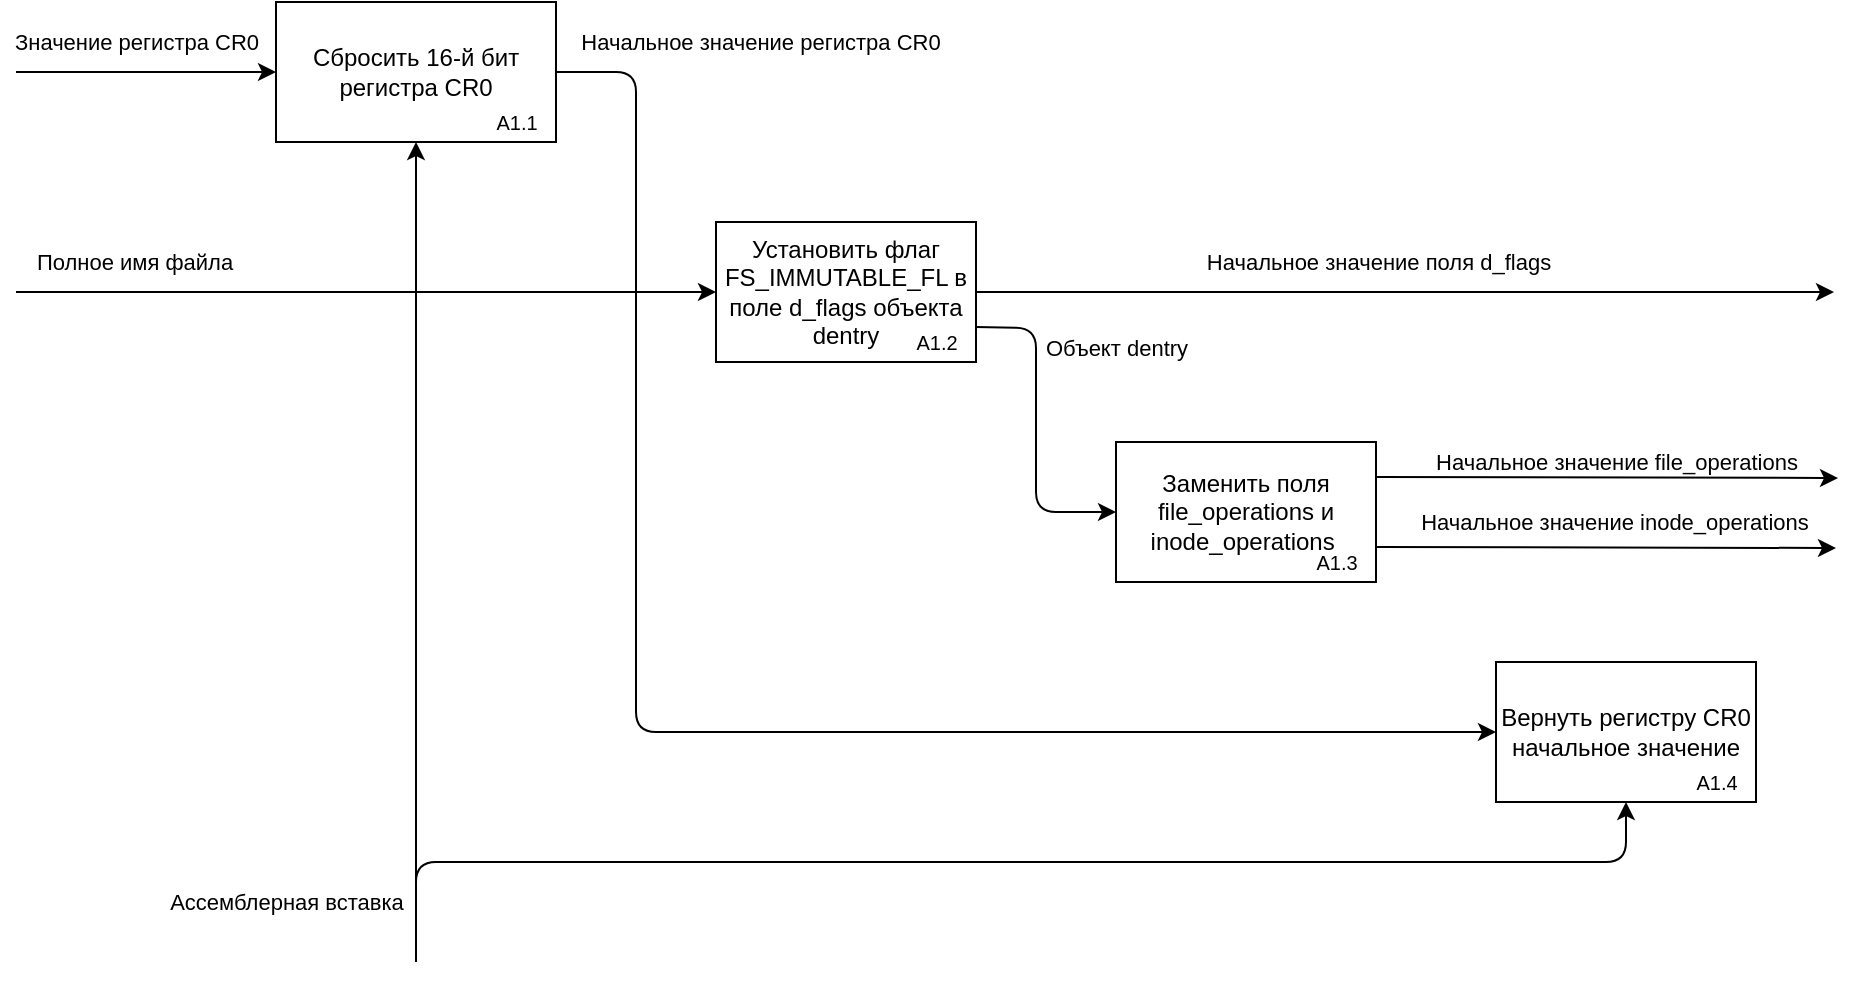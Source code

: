 <mxfile>
    <diagram id="a6qHx4BYNwDNbsYVMK_5" name="Page-1">
        <mxGraphModel dx="941" dy="522" grid="0" gridSize="10" guides="1" tooltips="1" connect="1" arrows="1" fold="1" page="1" pageScale="1" pageWidth="1654" pageHeight="2336" math="0" shadow="0">
            <root>
                <mxCell id="0"/>
                <mxCell id="1" parent="0"/>
                <mxCell id="5" value="Начальное значение регистра CR0" style="edgeStyle=none;html=1;exitX=1;exitY=0.5;exitDx=0;exitDy=0;entryX=0;entryY=0.5;entryDx=0;entryDy=0;" parent="1" source="2" target="7" edge="1">
                    <mxGeometry x="-0.924" y="72" relative="1" as="geometry">
                        <mxPoint x="620" y="70" as="targetPoint"/>
                        <Array as="points">
                            <mxPoint x="340" y="75"/>
                            <mxPoint x="340" y="405"/>
                        </Array>
                        <mxPoint x="71" y="57" as="offset"/>
                    </mxGeometry>
                </mxCell>
                <mxCell id="2" value="Сбросить 16-й бит регистра CR0" style="whiteSpace=wrap;html=1;" parent="1" vertex="1">
                    <mxGeometry x="160" y="40" width="140" height="70" as="geometry"/>
                </mxCell>
                <mxCell id="3" style="edgeStyle=none;html=1;entryX=0;entryY=0.5;entryDx=0;entryDy=0;" parent="1" target="2" edge="1">
                    <mxGeometry relative="1" as="geometry">
                        <mxPoint x="30" y="75" as="sourcePoint"/>
                        <mxPoint x="180" y="74.5" as="targetPoint"/>
                    </mxGeometry>
                </mxCell>
                <mxCell id="4" value="Значение регистра CR0" style="edgeLabel;html=1;align=center;verticalAlign=middle;resizable=0;points=[];" parent="3" vertex="1" connectable="0">
                    <mxGeometry x="-0.183" y="3" relative="1" as="geometry">
                        <mxPoint x="7" y="-12" as="offset"/>
                    </mxGeometry>
                </mxCell>
                <mxCell id="7" value="Вернуть регистру CR0 начальное значение" style="whiteSpace=wrap;html=1;" parent="1" vertex="1">
                    <mxGeometry x="770" y="370" width="130" height="70" as="geometry"/>
                </mxCell>
                <mxCell id="14" value="Объект dentry" style="edgeStyle=none;html=1;exitX=1;exitY=0.75;exitDx=0;exitDy=0;entryX=0;entryY=0.5;entryDx=0;entryDy=0;" parent="1" source="10" target="13" edge="1">
                    <mxGeometry x="-0.5" y="40" relative="1" as="geometry">
                        <Array as="points">
                            <mxPoint x="540" y="203"/>
                            <mxPoint x="540" y="295"/>
                        </Array>
                        <mxPoint as="offset"/>
                    </mxGeometry>
                </mxCell>
                <mxCell id="15" value="Начальное значение поля d_flags" style="edgeStyle=none;html=1;exitX=1;exitY=0.5;exitDx=0;exitDy=0;" parent="1" source="10" edge="1">
                    <mxGeometry x="-0.062" y="15" relative="1" as="geometry">
                        <mxPoint x="939" y="185" as="targetPoint"/>
                        <mxPoint x="510" y="185" as="sourcePoint"/>
                        <mxPoint as="offset"/>
                    </mxGeometry>
                </mxCell>
                <mxCell id="10" value="Установить флаг FS_IMMUTABLE_FL в поле d_flags объекта dentry" style="whiteSpace=wrap;html=1;" parent="1" vertex="1">
                    <mxGeometry x="380" y="150" width="130" height="70" as="geometry"/>
                </mxCell>
                <mxCell id="11" style="edgeStyle=none;html=1;entryX=0;entryY=0.5;entryDx=0;entryDy=0;" parent="1" target="10" edge="1">
                    <mxGeometry relative="1" as="geometry">
                        <mxPoint x="30" y="185" as="sourcePoint"/>
                        <mxPoint x="410" y="185" as="targetPoint"/>
                    </mxGeometry>
                </mxCell>
                <mxCell id="12" value="Полное имя файла" style="edgeLabel;html=1;align=center;verticalAlign=middle;resizable=0;points=[];" parent="11" vertex="1" connectable="0">
                    <mxGeometry x="-0.183" y="3" relative="1" as="geometry">
                        <mxPoint x="-84" y="-12" as="offset"/>
                    </mxGeometry>
                </mxCell>
                <mxCell id="16" value="Начальное значение file_operations" style="edgeStyle=none;html=1;exitX=1;exitY=0.25;exitDx=0;exitDy=0;" parent="1" source="13" edge="1">
                    <mxGeometry x="0.034" y="8" relative="1" as="geometry">
                        <mxPoint x="941" y="278" as="targetPoint"/>
                        <mxPoint as="offset"/>
                    </mxGeometry>
                </mxCell>
                <mxCell id="17" value="Начальное значение inode_operations" style="edgeStyle=none;html=1;exitX=1;exitY=0.75;exitDx=0;exitDy=0;" parent="1" source="13" edge="1">
                    <mxGeometry x="0.034" y="13" relative="1" as="geometry">
                        <mxPoint x="940" y="313" as="targetPoint"/>
                        <mxPoint as="offset"/>
                    </mxGeometry>
                </mxCell>
                <mxCell id="13" value="Заменить поля file_operations и inode_operations&amp;nbsp;" style="whiteSpace=wrap;html=1;" parent="1" vertex="1">
                    <mxGeometry x="580" y="260" width="130" height="70" as="geometry"/>
                </mxCell>
                <mxCell id="18" style="edgeStyle=none;html=1;entryX=0.5;entryY=1;entryDx=0;entryDy=0;" parent="1" target="2" edge="1">
                    <mxGeometry relative="1" as="geometry">
                        <mxPoint x="230" y="520" as="sourcePoint"/>
                    </mxGeometry>
                </mxCell>
                <mxCell id="19" value="Ассемблерная вставка" style="edgeLabel;html=1;align=center;verticalAlign=middle;resizable=0;points=[];" parent="18" vertex="1" connectable="0">
                    <mxGeometry x="-0.059" y="-3" relative="1" as="geometry">
                        <mxPoint x="-68" y="163" as="offset"/>
                    </mxGeometry>
                </mxCell>
                <mxCell id="20" style="edgeStyle=none;html=1;entryX=0.5;entryY=1;entryDx=0;entryDy=0;" parent="1" target="7" edge="1">
                    <mxGeometry relative="1" as="geometry">
                        <mxPoint x="230" y="520" as="sourcePoint"/>
                        <mxPoint x="244.41" y="110" as="targetPoint"/>
                        <Array as="points">
                            <mxPoint x="230" y="470"/>
                            <mxPoint x="835" y="470"/>
                        </Array>
                    </mxGeometry>
                </mxCell>
                <mxCell id="22" value="&lt;font style=&quot;font-size: 10px&quot;&gt;A1.1&lt;/font&gt;" style="text;html=1;resizable=0;autosize=1;align=center;verticalAlign=middle;points=[];fillColor=none;strokeColor=none;rounded=0;" vertex="1" parent="1">
                    <mxGeometry x="260" y="90" width="40" height="20" as="geometry"/>
                </mxCell>
                <mxCell id="23" value="A1.2" style="text;html=1;resizable=0;autosize=1;align=center;verticalAlign=middle;points=[];fillColor=none;strokeColor=none;rounded=0;fontSize=10;" vertex="1" parent="1">
                    <mxGeometry x="470" y="200" width="40" height="20" as="geometry"/>
                </mxCell>
                <mxCell id="24" value="A1.3" style="text;html=1;resizable=0;autosize=1;align=center;verticalAlign=middle;points=[];fillColor=none;strokeColor=none;rounded=0;fontSize=10;" vertex="1" parent="1">
                    <mxGeometry x="670" y="310" width="40" height="20" as="geometry"/>
                </mxCell>
                <mxCell id="25" value="A1.4" style="text;html=1;resizable=0;autosize=1;align=center;verticalAlign=middle;points=[];fillColor=none;strokeColor=none;rounded=0;fontSize=10;" vertex="1" parent="1">
                    <mxGeometry x="860" y="420" width="40" height="20" as="geometry"/>
                </mxCell>
            </root>
        </mxGraphModel>
    </diagram>
</mxfile>